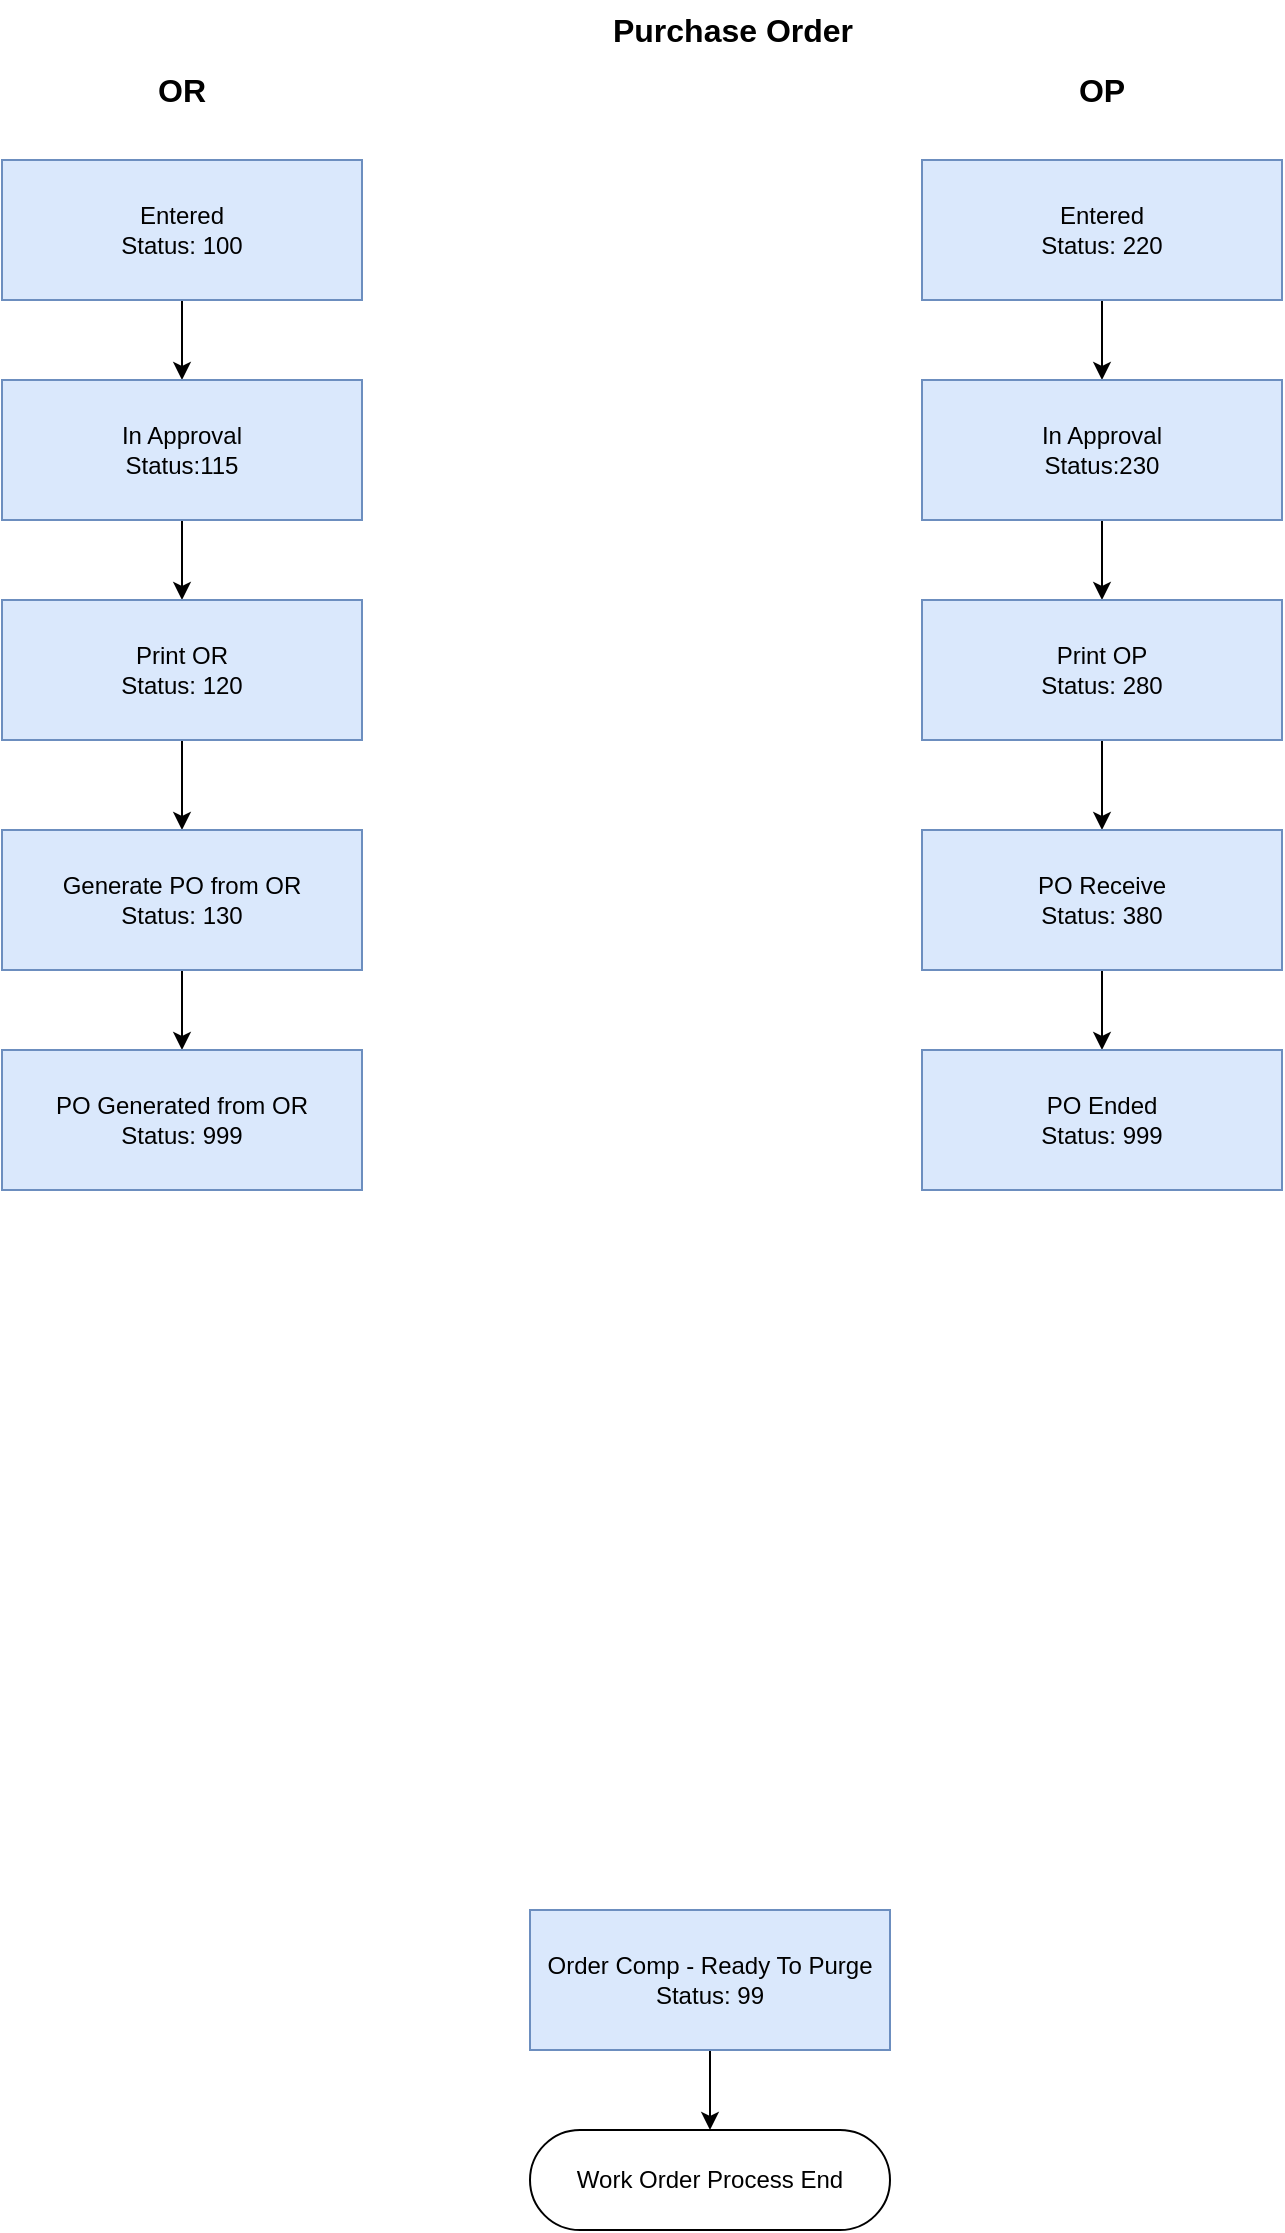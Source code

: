 <mxfile>
    <diagram id="NIP8vCB4eId5Prm6ArUl" name="Page-1">
        <mxGraphModel dx="1361" dy="929" grid="1" gridSize="10" guides="1" tooltips="1" connect="1" arrows="1" fold="1" page="1" pageScale="1" pageWidth="827" pageHeight="1169" math="0" shadow="0">
            <root>
                <mxCell id="0"/>
                <mxCell id="1" parent="0"/>
                <mxCell id="59" value="" style="edgeStyle=none;html=1;" parent="1" source="2" target="58" edge="1">
                    <mxGeometry relative="1" as="geometry"/>
                </mxCell>
                <mxCell id="2" value="Entered&lt;br&gt;Status: 100" style="rounded=0;whiteSpace=wrap;html=1;fillColor=#dae8fc;strokeColor=#6c8ebf;" parent="1" vertex="1">
                    <mxGeometry x="60" y="90" width="180" height="70" as="geometry"/>
                </mxCell>
                <mxCell id="42" value="Work Order Process End" style="rounded=1;whiteSpace=wrap;html=1;arcSize=50;" parent="1" vertex="1">
                    <mxGeometry x="324" y="1075" width="180" height="50" as="geometry"/>
                </mxCell>
                <mxCell id="44" value="&lt;font style=&quot;font-size: 16px&quot;&gt;&lt;b&gt;OR&lt;/b&gt;&lt;/font&gt;" style="text;html=1;strokeColor=none;fillColor=none;align=center;verticalAlign=middle;whiteSpace=wrap;rounded=0;fontFamily=Helvetica;fontSize=12;fontColor=default;" parent="1" vertex="1">
                    <mxGeometry x="90" y="40" width="120" height="30" as="geometry"/>
                </mxCell>
                <mxCell id="55" value="&lt;font style=&quot;font-size: 16px&quot;&gt;&lt;b&gt;Purchase Order&lt;br&gt;&lt;/b&gt;&lt;/font&gt;" style="text;html=1;strokeColor=none;fillColor=none;align=center;verticalAlign=middle;whiteSpace=wrap;rounded=0;fontFamily=Helvetica;fontSize=12;fontColor=default;" parent="1" vertex="1">
                    <mxGeometry x="191" y="10" width="469" height="30" as="geometry"/>
                </mxCell>
                <mxCell id="61" value="" style="edgeStyle=none;html=1;" parent="1" source="58" target="60" edge="1">
                    <mxGeometry relative="1" as="geometry"/>
                </mxCell>
                <mxCell id="58" value="In Approval&lt;br&gt;Status:115" style="rounded=0;whiteSpace=wrap;html=1;fillColor=#dae8fc;strokeColor=#6c8ebf;" parent="1" vertex="1">
                    <mxGeometry x="60" y="200" width="180" height="70" as="geometry"/>
                </mxCell>
                <mxCell id="114" value="" style="edgeStyle=none;html=1;" edge="1" parent="1" source="60" target="113">
                    <mxGeometry relative="1" as="geometry"/>
                </mxCell>
                <mxCell id="60" value="Print OR&lt;br&gt;Status: 120" style="rounded=0;whiteSpace=wrap;html=1;fillColor=#dae8fc;strokeColor=#6c8ebf;" parent="1" vertex="1">
                    <mxGeometry x="60" y="310" width="180" height="70" as="geometry"/>
                </mxCell>
                <mxCell id="70" value="" style="edgeStyle=none;html=1;" parent="1" source="68" target="42" edge="1">
                    <mxGeometry relative="1" as="geometry"/>
                </mxCell>
                <mxCell id="68" value="Order Comp - Ready To Purge&lt;br&gt;Status: 99" style="rounded=0;whiteSpace=wrap;html=1;fillColor=#dae8fc;strokeColor=#6c8ebf;" parent="1" vertex="1">
                    <mxGeometry x="324" y="965" width="180" height="70" as="geometry"/>
                </mxCell>
                <mxCell id="116" value="" style="edgeStyle=none;html=1;" edge="1" parent="1" source="113" target="115">
                    <mxGeometry relative="1" as="geometry"/>
                </mxCell>
                <mxCell id="113" value="Generate PO from OR&lt;br&gt;Status: 130" style="rounded=0;whiteSpace=wrap;html=1;fillColor=#dae8fc;strokeColor=#6c8ebf;" vertex="1" parent="1">
                    <mxGeometry x="60" y="425" width="180" height="70" as="geometry"/>
                </mxCell>
                <mxCell id="115" value="PO Generated from OR&lt;br&gt;Status: 999" style="rounded=0;whiteSpace=wrap;html=1;fillColor=#dae8fc;strokeColor=#6c8ebf;" vertex="1" parent="1">
                    <mxGeometry x="60" y="535" width="180" height="70" as="geometry"/>
                </mxCell>
                <mxCell id="118" value="&lt;font style=&quot;font-size: 16px&quot;&gt;&lt;b&gt;OP&lt;br&gt;&lt;/b&gt;&lt;/font&gt;" style="text;html=1;strokeColor=none;fillColor=none;align=center;verticalAlign=middle;whiteSpace=wrap;rounded=0;fontFamily=Helvetica;fontSize=12;fontColor=default;" vertex="1" parent="1">
                    <mxGeometry x="550" y="40" width="120" height="30" as="geometry"/>
                </mxCell>
                <mxCell id="119" value="" style="edgeStyle=none;html=1;" edge="1" parent="1" source="120" target="122">
                    <mxGeometry relative="1" as="geometry"/>
                </mxCell>
                <mxCell id="120" value="Entered&lt;br&gt;Status: 220" style="rounded=0;whiteSpace=wrap;html=1;fillColor=#dae8fc;strokeColor=#6c8ebf;" vertex="1" parent="1">
                    <mxGeometry x="520" y="90" width="180" height="70" as="geometry"/>
                </mxCell>
                <mxCell id="121" value="" style="edgeStyle=none;html=1;" edge="1" parent="1" source="122" target="124">
                    <mxGeometry relative="1" as="geometry"/>
                </mxCell>
                <mxCell id="122" value="In Approval&lt;br&gt;Status:230" style="rounded=0;whiteSpace=wrap;html=1;fillColor=#dae8fc;strokeColor=#6c8ebf;" vertex="1" parent="1">
                    <mxGeometry x="520" y="200" width="180" height="70" as="geometry"/>
                </mxCell>
                <mxCell id="123" value="" style="edgeStyle=none;html=1;" edge="1" parent="1" source="124" target="126">
                    <mxGeometry relative="1" as="geometry"/>
                </mxCell>
                <mxCell id="124" value="Print OP&lt;br&gt;Status: 280" style="rounded=0;whiteSpace=wrap;html=1;fillColor=#dae8fc;strokeColor=#6c8ebf;" vertex="1" parent="1">
                    <mxGeometry x="520" y="310" width="180" height="70" as="geometry"/>
                </mxCell>
                <mxCell id="125" value="" style="edgeStyle=none;html=1;" edge="1" parent="1" source="126" target="127">
                    <mxGeometry relative="1" as="geometry"/>
                </mxCell>
                <mxCell id="126" value="PO Receive&lt;br&gt;Status: 380" style="rounded=0;whiteSpace=wrap;html=1;fillColor=#dae8fc;strokeColor=#6c8ebf;" vertex="1" parent="1">
                    <mxGeometry x="520" y="425" width="180" height="70" as="geometry"/>
                </mxCell>
                <mxCell id="127" value="PO Ended&lt;br&gt;Status: 999" style="rounded=0;whiteSpace=wrap;html=1;fillColor=#dae8fc;strokeColor=#6c8ebf;" vertex="1" parent="1">
                    <mxGeometry x="520" y="535" width="180" height="70" as="geometry"/>
                </mxCell>
            </root>
        </mxGraphModel>
    </diagram>
</mxfile>